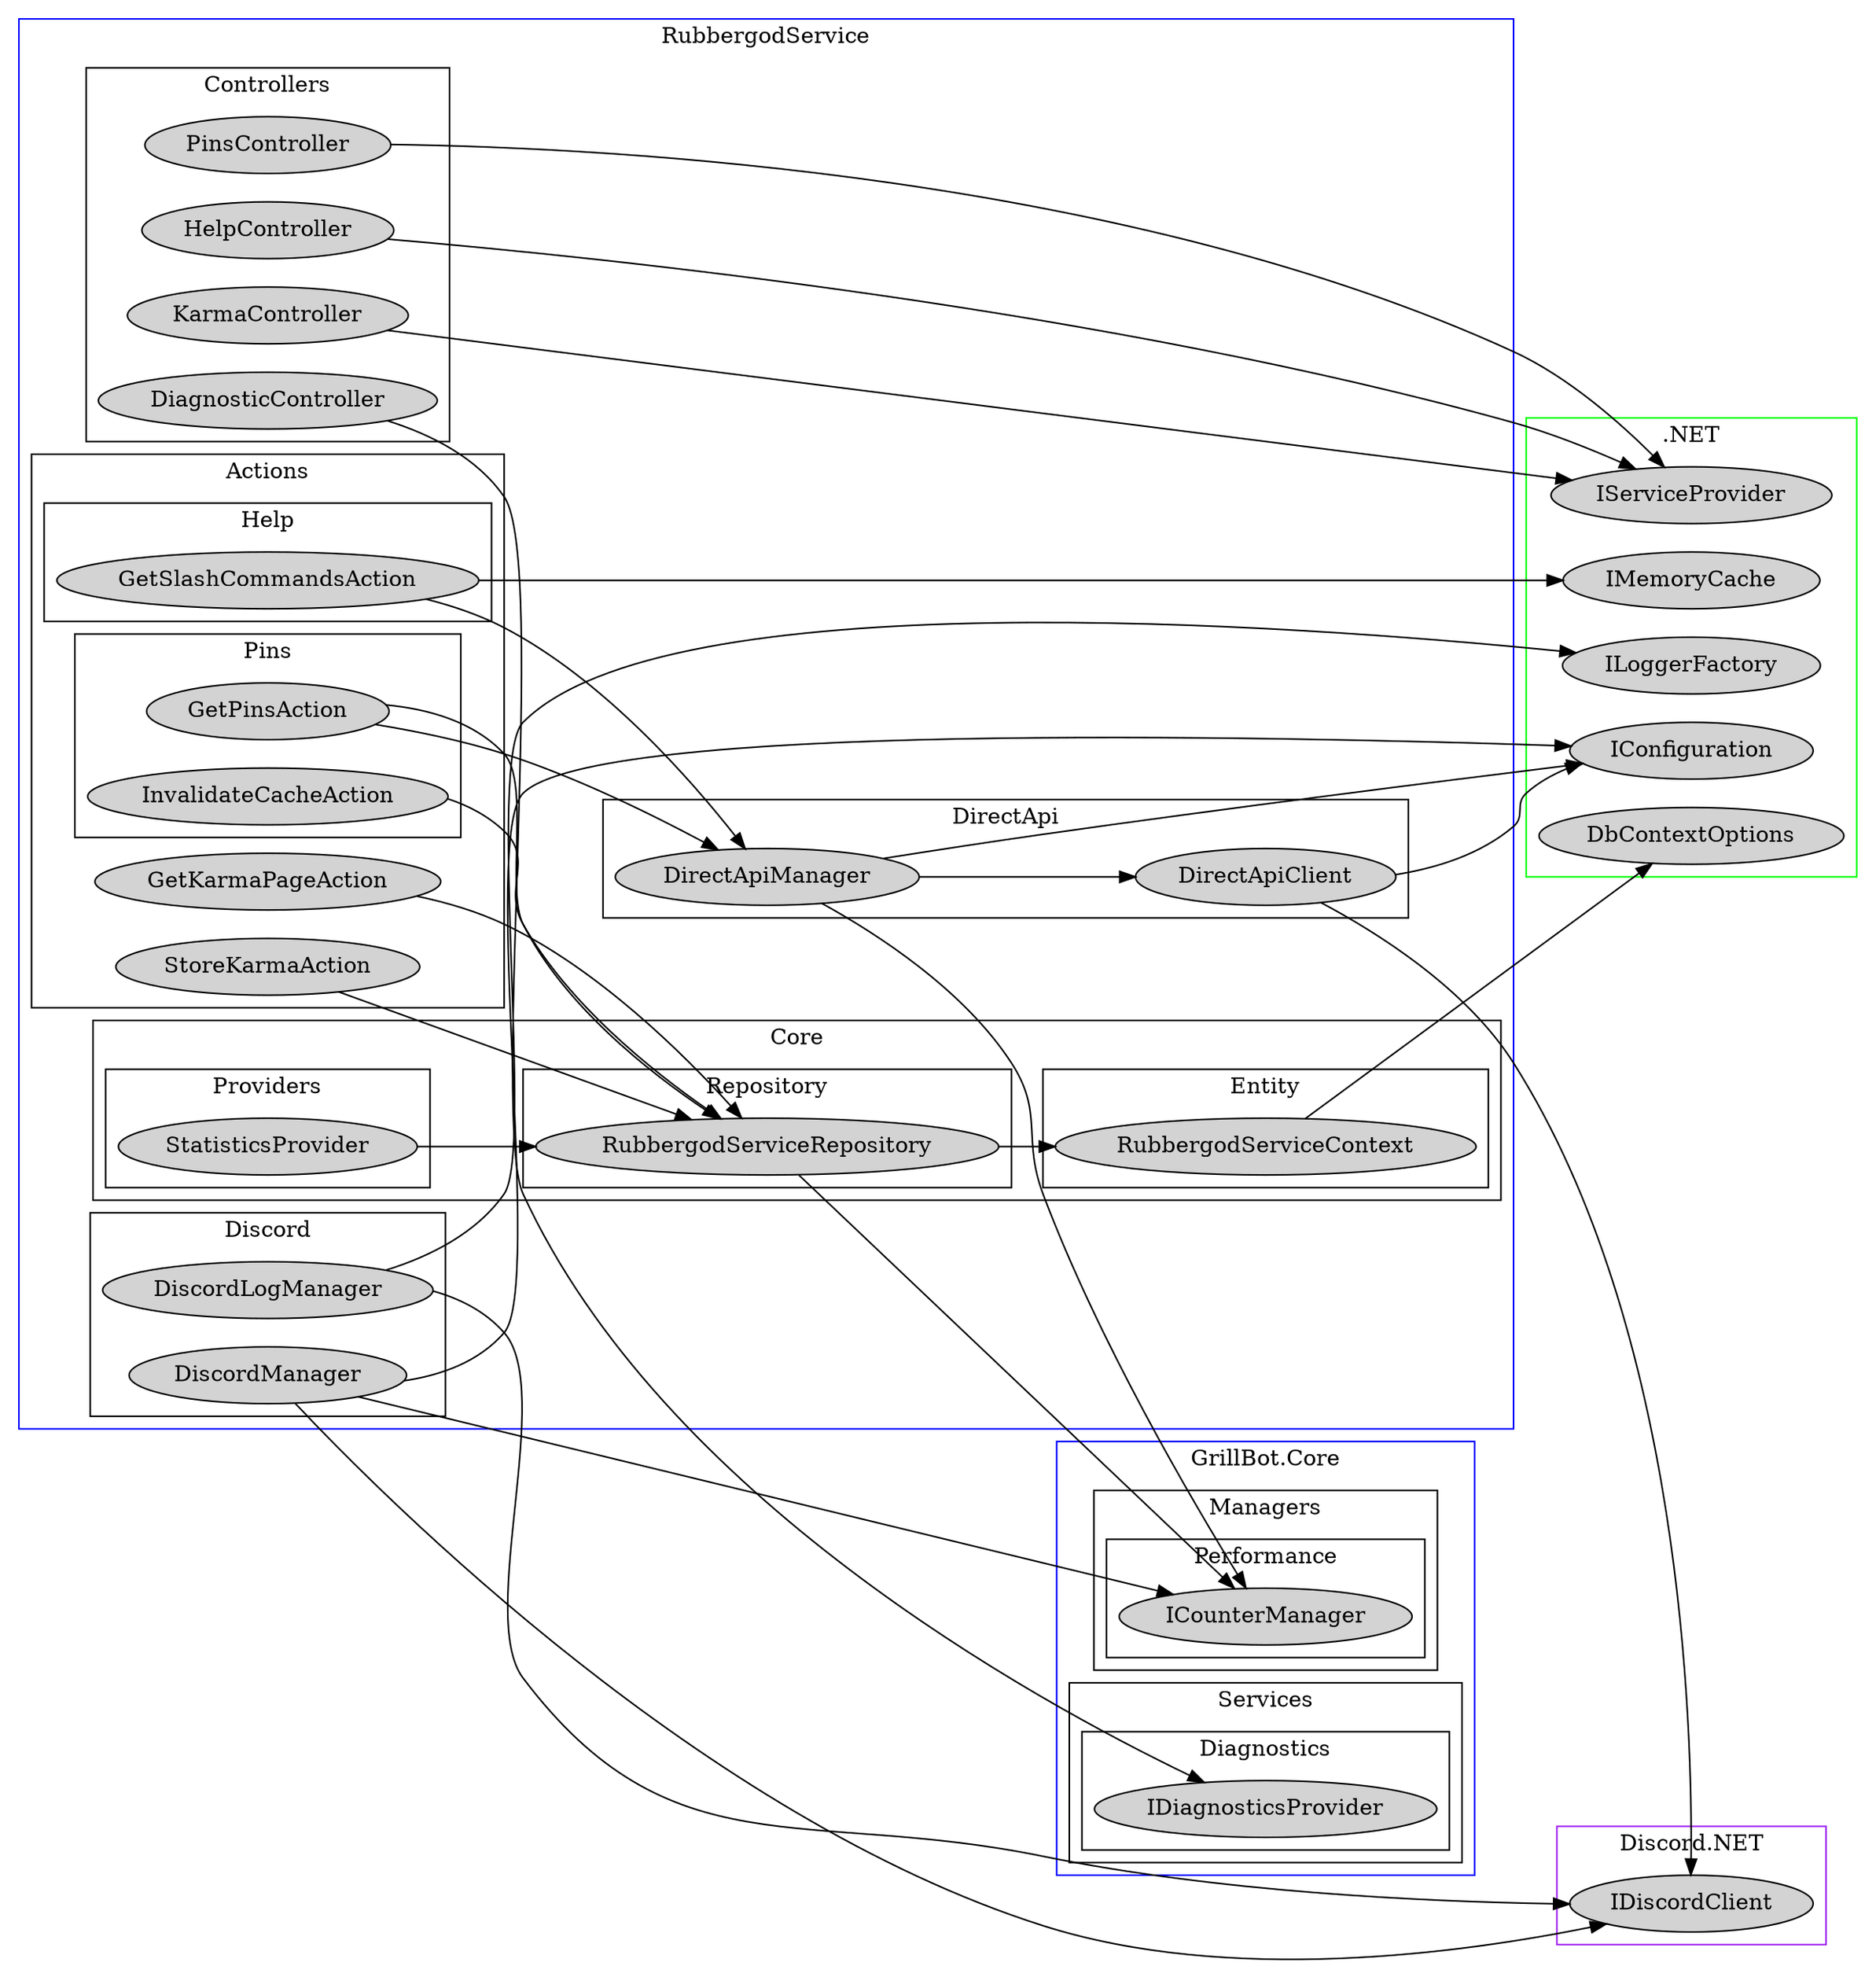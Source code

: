 digraph GrillBot {
    rankdir=LR
	
	subgraph cluster_0 {
		node [style=filled];
		label = "RubbergodService";
		color=blue
		
        subgraph cluster_3_1 {
            node [style=filled];
            label="Actions";
            color=black;
            
            subgraph cluster_3_1_1 {
                node [style=filled];
                label="Help";
                color=black;
                
                GetSlashCommandsAction
            }
            
            subgraph cluster_3_1_2 {
                node [style=filled];
                label="Pins";
                color=black;
                
                GetPinsAction
                InvalidateCacheAction
            }
            
            GetKarmaPageAction
            StoreKarmaAction
        }
        
        subgraph cluster_3_2 {
            node [style=filled];
            label="Controllers";
            color=black;
            
            DiagnosticController
            HelpController
            KarmaController
            PinsController
        }
        
        subgraph cluster_3_3 {
            node [style=filled];
            label="Core"
            color=black
            
            subgraph cluster_3_3_1 {
                node [style=filled];
                label="Entity"
                color=black;
                
                RubbergodServiceContext
            }
            
            subgraph cluster_3_3_2 {
                node [style=filled];
                label="Providers"
                color=black;
                
                StatisticsProvider
            }
            
            subgraph cluster_3_3_3 {
                node [style=filled];
                label="Repository"
                color=black
                
                RubbergodServiceRepository
            }
        }
        
        subgraph cluster_4 {
	        node [style=filled];
            label="DirectApi";
            color=black;
	        
	        DirectApiClient
	        DirectApiManager
	    }
	    
	    subgraph cluster_5 {
	        node [style=filled];
            label="Discord";
            color=black;
	        
	        DiscordLogManager
	        DiscordManager
	    }
	}
	
	subgraph cluster_4 {
	    node [style=filled];
	    label = "GrillBot.Core";
	    color=blue
	    
	    subgraph cluster_4_1 {
	        node [style=filled];
            label="Managers";
            color=black;
            
            subgraph cluster_4_1_1 {
	            node [style=filled];
                label="Performance";
                color=black;
                
                ICounterManager
	        }
	    }
	    
	    subgraph cluster_4_2 {
	        node [style=filled];
            label="Services";
            color=black;
	        
	        subgraph cluster_4_3 {
	            node [style=filled];
                label="Diagnostics";
                color=black;
	            
	            IDiagnosticsProvider
	        }
	    }
	}
	
	subgraph cluster_100 {
	    node[style=filled];
	    label = ".NET"
	    color=green
	    
	    IConfiguration
	    IServiceProvider
	    DbContextOptions
	    ILoggerFactory
	    IMemoryCache
	}
	
	subgraph cluster_101 {
	    node[style=filled];
	    label = "Discord.NET"
	    color=purple
	    
	    IDiscordClient
	}
	
	GetKarmaPageAction -> { RubbergodServiceRepository }
	StoreKarmaAction -> { RubbergodServiceRepository }
	DiagnosticController -> { IDiagnosticsProvider }
	KarmaController -> { IServiceProvider }
	StatisticsProvider -> { RubbergodServiceRepository }
	RubbergodServiceRepository -> { RubbergodServiceContext ICounterManager }
	RubbergodServiceContext -> { DbContextOptions }
	DirectApiClient -> { IDiscordClient IConfiguration }
	DiscordLogManager -> { IDiscordClient ILoggerFactory }
	DiscordManager -> { IDiscordClient IConfiguration ICounterManager }
	DirectApiManager -> { IConfiguration DirectApiClient ICounterManager }
	PinsController -> { IServiceProvider }
	InvalidateCacheAction -> { RubbergodServiceRepository }
	GetPinsAction -> { RubbergodServiceRepository DirectApiManager }
	GetSlashCommandsAction -> { IMemoryCache DirectApiManager }
	HelpController -> { IServiceProvider }
}
